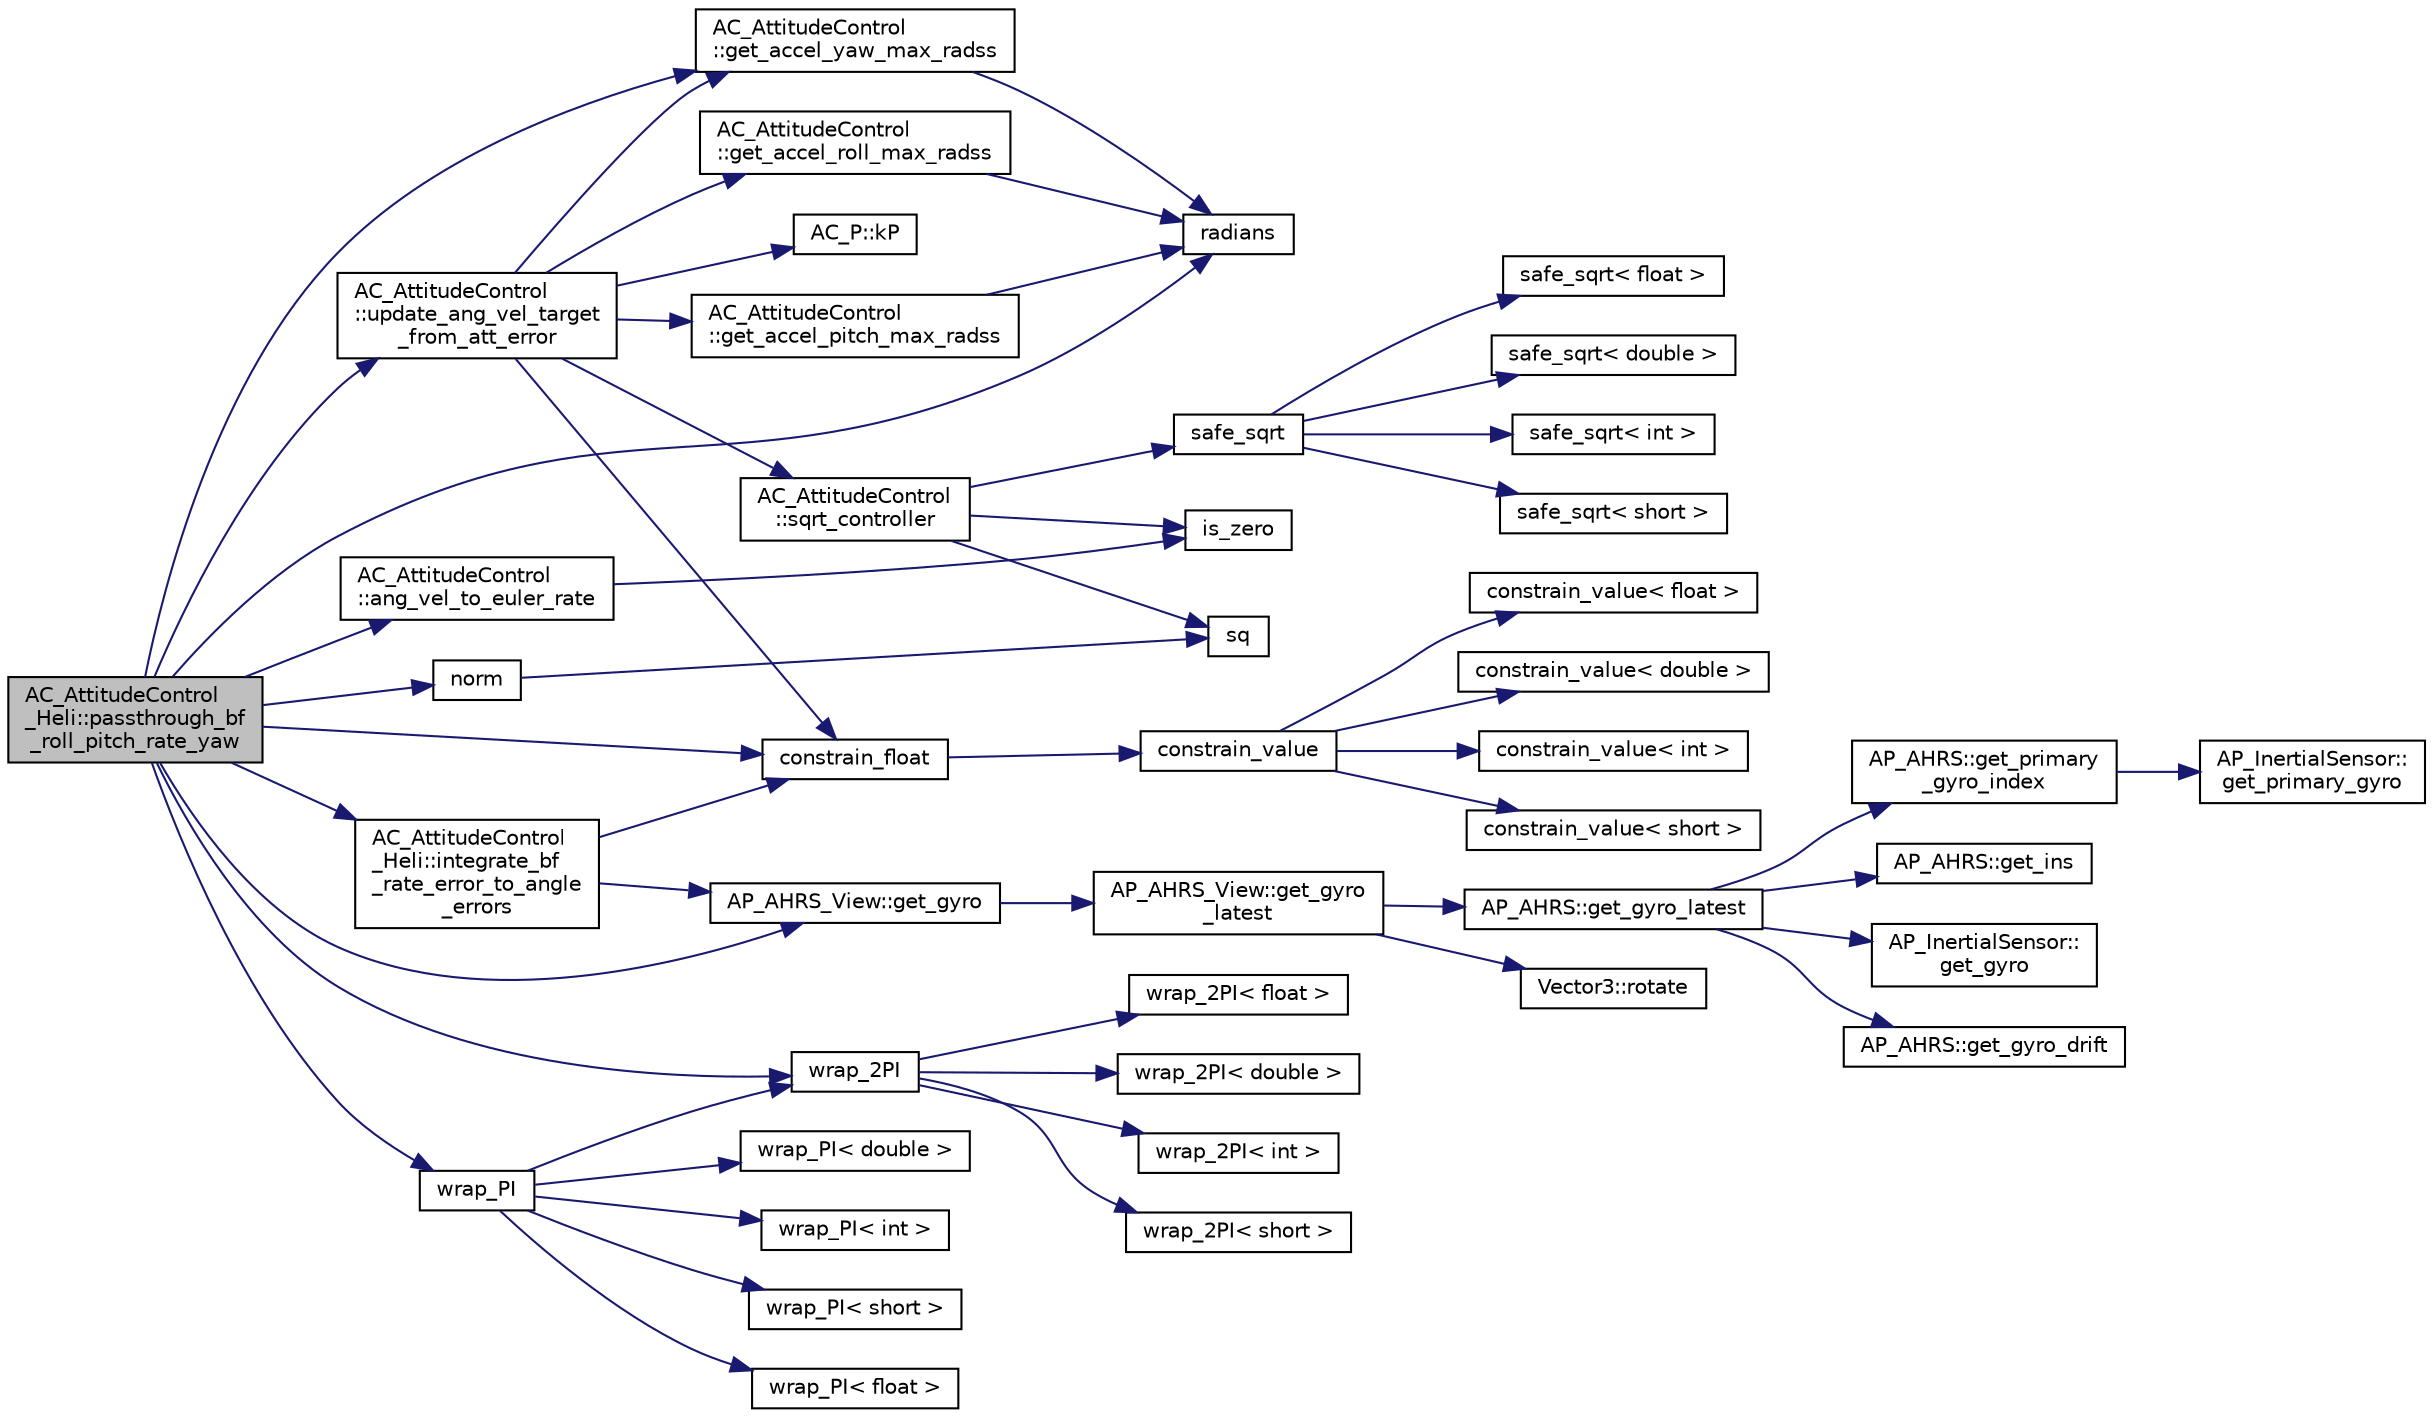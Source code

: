 digraph "AC_AttitudeControl_Heli::passthrough_bf_roll_pitch_rate_yaw"
{
 // INTERACTIVE_SVG=YES
  edge [fontname="Helvetica",fontsize="10",labelfontname="Helvetica",labelfontsize="10"];
  node [fontname="Helvetica",fontsize="10",shape=record];
  rankdir="LR";
  Node1 [label="AC_AttitudeControl\l_Heli::passthrough_bf\l_roll_pitch_rate_yaw",height=0.2,width=0.4,color="black", fillcolor="grey75", style="filled", fontcolor="black"];
  Node1 -> Node2 [color="midnightblue",fontsize="10",style="solid",fontname="Helvetica"];
  Node2 [label="radians",height=0.2,width=0.4,color="black", fillcolor="white", style="filled",URL="$AP__Math_8h.html#a75b14352ec1c95a8276af9a0813cfdc3"];
  Node1 -> Node3 [color="midnightblue",fontsize="10",style="solid",fontname="Helvetica"];
  Node3 [label="AP_AHRS_View::get_gyro",height=0.2,width=0.4,color="black", fillcolor="white", style="filled",URL="$classAP__AHRS__View.html#aa83be8ece5cb8f54f9f7eba7839588b6"];
  Node3 -> Node4 [color="midnightblue",fontsize="10",style="solid",fontname="Helvetica"];
  Node4 [label="AP_AHRS_View::get_gyro\l_latest",height=0.2,width=0.4,color="black", fillcolor="white", style="filled",URL="$classAP__AHRS__View.html#aec99fce6a0287cfe2542ed2b7459d4d1"];
  Node4 -> Node5 [color="midnightblue",fontsize="10",style="solid",fontname="Helvetica"];
  Node5 [label="AP_AHRS::get_gyro_latest",height=0.2,width=0.4,color="black", fillcolor="white", style="filled",URL="$classAP__AHRS.html#a13ab26b0126885606c1d596072f8af04"];
  Node5 -> Node6 [color="midnightblue",fontsize="10",style="solid",fontname="Helvetica"];
  Node6 [label="AP_AHRS::get_primary\l_gyro_index",height=0.2,width=0.4,color="black", fillcolor="white", style="filled",URL="$classAP__AHRS.html#adf9f5cf9e3df1b4318252d07e2817993"];
  Node6 -> Node7 [color="midnightblue",fontsize="10",style="solid",fontname="Helvetica"];
  Node7 [label="AP_InertialSensor::\lget_primary_gyro",height=0.2,width=0.4,color="black", fillcolor="white", style="filled",URL="$classAP__InertialSensor.html#a7fa04e2f196b27b876d86966f64e1fed"];
  Node5 -> Node8 [color="midnightblue",fontsize="10",style="solid",fontname="Helvetica"];
  Node8 [label="AP_AHRS::get_ins",height=0.2,width=0.4,color="black", fillcolor="white", style="filled",URL="$classAP__AHRS.html#a14398c5d2ae68bbe1c67482a91909ad9"];
  Node5 -> Node9 [color="midnightblue",fontsize="10",style="solid",fontname="Helvetica"];
  Node9 [label="AP_InertialSensor::\lget_gyro",height=0.2,width=0.4,color="black", fillcolor="white", style="filled",URL="$classAP__InertialSensor.html#a6df2d8ad956d4f375bdee541102f16af"];
  Node5 -> Node10 [color="midnightblue",fontsize="10",style="solid",fontname="Helvetica"];
  Node10 [label="AP_AHRS::get_gyro_drift",height=0.2,width=0.4,color="black", fillcolor="white", style="filled",URL="$classAP__AHRS.html#a6876435645c1049077f33f225ab828f7"];
  Node4 -> Node11 [color="midnightblue",fontsize="10",style="solid",fontname="Helvetica"];
  Node11 [label="Vector3::rotate",height=0.2,width=0.4,color="black", fillcolor="white", style="filled",URL="$classVector3.html#a53d5701ae2db9492944550927279b7b8"];
  Node1 -> Node12 [color="midnightblue",fontsize="10",style="solid",fontname="Helvetica"];
  Node12 [label="AC_AttitudeControl\l::get_accel_yaw_max_radss",height=0.2,width=0.4,color="black", fillcolor="white", style="filled",URL="$classAC__AttitudeControl.html#a445cb2fecd81068727882285bf839807"];
  Node12 -> Node2 [color="midnightblue",fontsize="10",style="solid",fontname="Helvetica"];
  Node1 -> Node13 [color="midnightblue",fontsize="10",style="solid",fontname="Helvetica"];
  Node13 [label="constrain_float",height=0.2,width=0.4,color="black", fillcolor="white", style="filled",URL="$AP__Math_8h.html#ad525609d9dba6ffa556a0fbf08a3f9b4"];
  Node13 -> Node14 [color="midnightblue",fontsize="10",style="solid",fontname="Helvetica"];
  Node14 [label="constrain_value",height=0.2,width=0.4,color="black", fillcolor="white", style="filled",URL="$AP__Math_8h.html#a20e8f8671c282c69c1954652b6d61585"];
  Node14 -> Node15 [color="midnightblue",fontsize="10",style="solid",fontname="Helvetica"];
  Node15 [label="constrain_value\< int \>",height=0.2,width=0.4,color="black", fillcolor="white", style="filled",URL="$AP__Math_8cpp.html#a37e8e901754cb9c8e53a8e3030c82c50"];
  Node14 -> Node16 [color="midnightblue",fontsize="10",style="solid",fontname="Helvetica"];
  Node16 [label="constrain_value\< short \>",height=0.2,width=0.4,color="black", fillcolor="white", style="filled",URL="$AP__Math_8cpp.html#afdbe107ec1987d318a6347816fbf2b89"];
  Node14 -> Node17 [color="midnightblue",fontsize="10",style="solid",fontname="Helvetica"];
  Node17 [label="constrain_value\< float \>",height=0.2,width=0.4,color="black", fillcolor="white", style="filled",URL="$AP__Math_8cpp.html#ae6c621670c214da687de21d4e3a92587"];
  Node14 -> Node18 [color="midnightblue",fontsize="10",style="solid",fontname="Helvetica"];
  Node18 [label="constrain_value\< double \>",height=0.2,width=0.4,color="black", fillcolor="white", style="filled",URL="$AP__Math_8cpp.html#afe3990b00e9abc43fa97dfaf8e32f5c4"];
  Node1 -> Node19 [color="midnightblue",fontsize="10",style="solid",fontname="Helvetica"];
  Node19 [label="AC_AttitudeControl\l_Heli::integrate_bf\l_rate_error_to_angle\l_errors",height=0.2,width=0.4,color="black", fillcolor="white", style="filled",URL="$classAC__AttitudeControl__Heli.html#a3265956995cc26998ae6e816e37d974f"];
  Node19 -> Node3 [color="midnightblue",fontsize="10",style="solid",fontname="Helvetica"];
  Node19 -> Node13 [color="midnightblue",fontsize="10",style="solid",fontname="Helvetica"];
  Node1 -> Node20 [color="midnightblue",fontsize="10",style="solid",fontname="Helvetica"];
  Node20 [label="AC_AttitudeControl\l::ang_vel_to_euler_rate",height=0.2,width=0.4,color="black", fillcolor="white", style="filled",URL="$classAC__AttitudeControl.html#aff1c8dfa418bf13fa324791a2ebe226e"];
  Node20 -> Node21 [color="midnightblue",fontsize="10",style="solid",fontname="Helvetica"];
  Node21 [label="is_zero",height=0.2,width=0.4,color="black", fillcolor="white", style="filled",URL="$AP__Math_8h.html#a2a12cce483e9b870da70d30406d82c60"];
  Node1 -> Node22 [color="midnightblue",fontsize="10",style="solid",fontname="Helvetica"];
  Node22 [label="wrap_PI",height=0.2,width=0.4,color="black", fillcolor="white", style="filled",URL="$AP__Math_8cpp.html#a21d0562d7b23dd9f04bc30a3611cc577"];
  Node22 -> Node23 [color="midnightblue",fontsize="10",style="solid",fontname="Helvetica"];
  Node23 [label="wrap_2PI",height=0.2,width=0.4,color="black", fillcolor="white", style="filled",URL="$AP__Math_8cpp.html#aa66b7eae8d7e99247c6a2b3d2b5c7b8d"];
  Node23 -> Node24 [color="midnightblue",fontsize="10",style="solid",fontname="Helvetica"];
  Node24 [label="wrap_2PI\< int \>",height=0.2,width=0.4,color="black", fillcolor="white", style="filled",URL="$AP__Math_8cpp.html#a50a4ded454375642e1944882b01a1ae5"];
  Node23 -> Node25 [color="midnightblue",fontsize="10",style="solid",fontname="Helvetica"];
  Node25 [label="wrap_2PI\< short \>",height=0.2,width=0.4,color="black", fillcolor="white", style="filled",URL="$AP__Math_8cpp.html#aaf8ce7d4f9e3837bdbd5aac6545b4000"];
  Node23 -> Node26 [color="midnightblue",fontsize="10",style="solid",fontname="Helvetica"];
  Node26 [label="wrap_2PI\< float \>",height=0.2,width=0.4,color="black", fillcolor="white", style="filled",URL="$AP__Math_8cpp.html#a7182302503c136742396e3057b680dc7"];
  Node23 -> Node27 [color="midnightblue",fontsize="10",style="solid",fontname="Helvetica"];
  Node27 [label="wrap_2PI\< double \>",height=0.2,width=0.4,color="black", fillcolor="white", style="filled",URL="$AP__Math_8cpp.html#a0b4be48e39c65e97084146b9f1d22c00"];
  Node22 -> Node28 [color="midnightblue",fontsize="10",style="solid",fontname="Helvetica"];
  Node28 [label="wrap_PI\< int \>",height=0.2,width=0.4,color="black", fillcolor="white", style="filled",URL="$AP__Math_8cpp.html#a044023fcfa899d449f5a219ca7596ca4"];
  Node22 -> Node29 [color="midnightblue",fontsize="10",style="solid",fontname="Helvetica"];
  Node29 [label="wrap_PI\< short \>",height=0.2,width=0.4,color="black", fillcolor="white", style="filled",URL="$AP__Math_8cpp.html#ad0041912c2965b653fa9cf6854e47bc8"];
  Node22 -> Node30 [color="midnightblue",fontsize="10",style="solid",fontname="Helvetica"];
  Node30 [label="wrap_PI\< float \>",height=0.2,width=0.4,color="black", fillcolor="white", style="filled",URL="$AP__Math_8cpp.html#a789e7d40c173a1fab6560d1b61609952"];
  Node22 -> Node31 [color="midnightblue",fontsize="10",style="solid",fontname="Helvetica"];
  Node31 [label="wrap_PI\< double \>",height=0.2,width=0.4,color="black", fillcolor="white", style="filled",URL="$AP__Math_8cpp.html#a66b3a8191d62a34f4d673d5c62d8d1cf"];
  Node1 -> Node23 [color="midnightblue",fontsize="10",style="solid",fontname="Helvetica"];
  Node1 -> Node32 [color="midnightblue",fontsize="10",style="solid",fontname="Helvetica"];
  Node32 [label="AC_AttitudeControl\l::update_ang_vel_target\l_from_att_error",height=0.2,width=0.4,color="black", fillcolor="white", style="filled",URL="$classAC__AttitudeControl.html#a6b2d7587c8e5f67432bfc0d306ad9fdc"];
  Node32 -> Node33 [color="midnightblue",fontsize="10",style="solid",fontname="Helvetica"];
  Node33 [label="AC_AttitudeControl\l::sqrt_controller",height=0.2,width=0.4,color="black", fillcolor="white", style="filled",URL="$classAC__AttitudeControl.html#a1788967db1aa0dfe68fad24da23947f9"];
  Node33 -> Node21 [color="midnightblue",fontsize="10",style="solid",fontname="Helvetica"];
  Node33 -> Node34 [color="midnightblue",fontsize="10",style="solid",fontname="Helvetica"];
  Node34 [label="sq",height=0.2,width=0.4,color="black", fillcolor="white", style="filled",URL="$AP__Math_8h.html#a0375e3d67fd3911cacee5c3e1408c0f2"];
  Node33 -> Node35 [color="midnightblue",fontsize="10",style="solid",fontname="Helvetica"];
  Node35 [label="safe_sqrt",height=0.2,width=0.4,color="black", fillcolor="white", style="filled",URL="$AP__Math_8cpp.html#ac89eb1832d8e4d67fcf1ac07e3c25184"];
  Node35 -> Node36 [color="midnightblue",fontsize="10",style="solid",fontname="Helvetica"];
  Node36 [label="safe_sqrt\< int \>",height=0.2,width=0.4,color="black", fillcolor="white", style="filled",URL="$AP__Math_8cpp.html#aa5cb9421d48def32eb7574adb1b152b0"];
  Node35 -> Node37 [color="midnightblue",fontsize="10",style="solid",fontname="Helvetica"];
  Node37 [label="safe_sqrt\< short \>",height=0.2,width=0.4,color="black", fillcolor="white", style="filled",URL="$AP__Math_8cpp.html#a6952300e3d03222491051d674312b67d"];
  Node35 -> Node38 [color="midnightblue",fontsize="10",style="solid",fontname="Helvetica"];
  Node38 [label="safe_sqrt\< float \>",height=0.2,width=0.4,color="black", fillcolor="white", style="filled",URL="$AP__Math_8cpp.html#a40ae6cfccff676d9d2ff57e2e9ca549c"];
  Node35 -> Node39 [color="midnightblue",fontsize="10",style="solid",fontname="Helvetica"];
  Node39 [label="safe_sqrt\< double \>",height=0.2,width=0.4,color="black", fillcolor="white", style="filled",URL="$AP__Math_8cpp.html#acf6795fb73b8b915b53126f71cd2712a"];
  Node32 -> Node40 [color="midnightblue",fontsize="10",style="solid",fontname="Helvetica"];
  Node40 [label="AC_P::kP",height=0.2,width=0.4,color="black", fillcolor="white", style="filled",URL="$classAC__P.html#a723b372dfceb74ddb2edbe11544e9d5a"];
  Node32 -> Node13 [color="midnightblue",fontsize="10",style="solid",fontname="Helvetica"];
  Node32 -> Node41 [color="midnightblue",fontsize="10",style="solid",fontname="Helvetica"];
  Node41 [label="AC_AttitudeControl\l::get_accel_roll_max_radss",height=0.2,width=0.4,color="black", fillcolor="white", style="filled",URL="$classAC__AttitudeControl.html#a5a8d0a611d7791820332b37079bdc306"];
  Node41 -> Node2 [color="midnightblue",fontsize="10",style="solid",fontname="Helvetica"];
  Node32 -> Node42 [color="midnightblue",fontsize="10",style="solid",fontname="Helvetica"];
  Node42 [label="AC_AttitudeControl\l::get_accel_pitch_max_radss",height=0.2,width=0.4,color="black", fillcolor="white", style="filled",URL="$classAC__AttitudeControl.html#abae95a10026ec6871f01b3e4c0919ea3"];
  Node42 -> Node2 [color="midnightblue",fontsize="10",style="solid",fontname="Helvetica"];
  Node32 -> Node12 [color="midnightblue",fontsize="10",style="solid",fontname="Helvetica"];
  Node1 -> Node43 [color="midnightblue",fontsize="10",style="solid",fontname="Helvetica"];
  Node43 [label="norm",height=0.2,width=0.4,color="black", fillcolor="white", style="filled",URL="$AP__Math_8h.html#adc76d4a5e5c9ae8cb7ab17b55c40d636"];
  Node43 -> Node34 [color="midnightblue",fontsize="10",style="solid",fontname="Helvetica"];
}
